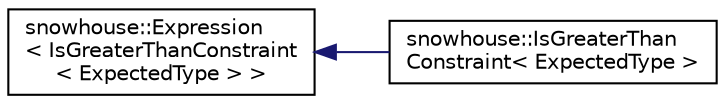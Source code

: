 digraph "Graphical Class Hierarchy"
{
 // INTERACTIVE_SVG=YES
  edge [fontname="Helvetica",fontsize="10",labelfontname="Helvetica",labelfontsize="10"];
  node [fontname="Helvetica",fontsize="10",shape=record];
  rankdir="LR";
  Node0 [label="snowhouse::Expression\l\< IsGreaterThanConstraint\l\< ExpectedType \> \>",height=0.2,width=0.4,color="black", fillcolor="white", style="filled",URL="$structsnowhouse_1_1Expression.html"];
  Node0 -> Node1 [dir="back",color="midnightblue",fontsize="10",style="solid",fontname="Helvetica"];
  Node1 [label="snowhouse::IsGreaterThan\lConstraint\< ExpectedType \>",height=0.2,width=0.4,color="black", fillcolor="white", style="filled",URL="$structsnowhouse_1_1IsGreaterThanConstraint.html"];
}
